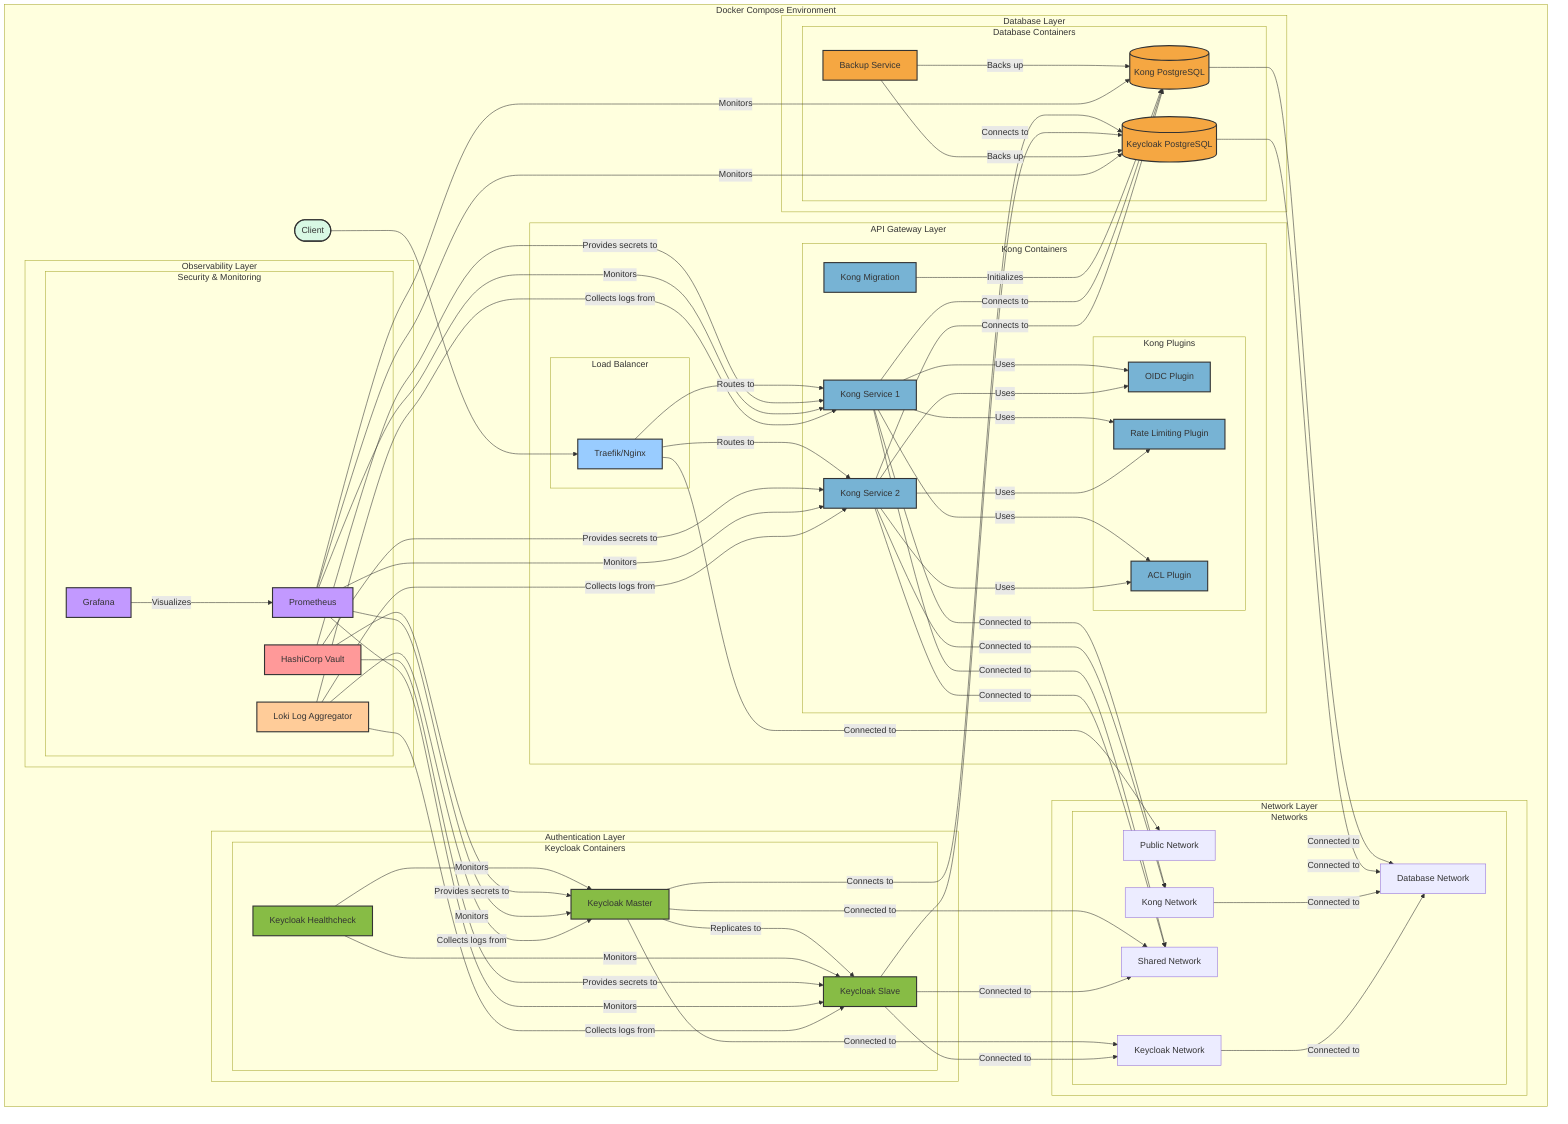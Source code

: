 graph TB
    subgraph "Docker Compose Environment"
        %% Main Traffic Flow
        Client([Client]) --> LB
        LB -->|Routes to| KongService1 & KongService2
        
        subgraph "API Gateway Layer"
            subgraph "Kong Containers"
                KongService1[Kong Service 1]
                KongService2[Kong Service 2]
                
                subgraph "Kong Plugins"
                    KongOIDC[OIDC Plugin]
                    KongRateLimiting[Rate Limiting Plugin]
                    KongACL[ACL Plugin]
                end
                
                KongMigration[Kong Migration]
            end
            
            subgraph "Load Balancer"
                LB[Traefik/Nginx]
            end
        end
        
        subgraph "Authentication Layer"
            subgraph "Keycloak Containers"
                KeycloakMaster[Keycloak Master]
                KeycloakSlave[Keycloak Slave]
                KeycloakHealthcheck[Keycloak Healthcheck]
            end
        end
        
        subgraph "Database Layer"
            subgraph "Database Containers"
                KongDB[(Kong PostgreSQL)]
                KeycloakDB[(Keycloak PostgreSQL)]
                DBBackup[Backup Service]
            end
        end
        
        subgraph "Network Layer"
            subgraph "Networks"
                PublicNet[Public Network]
                KongNet[Kong Network]
                KeycloakNet[Keycloak Network]
                SharedNet[Shared Network]
                DBNet[Database Network]
            end
        end
        
        subgraph "Observability Layer"
            subgraph "Security & Monitoring"
                Vault[HashiCorp Vault]
                Prometheus[Prometheus]
                Grafana[Grafana]
                Loki[Loki Log Aggregator]
            end
        end
        
        %% Kong Plugin Connections
        KongService1 -->|Uses| KongOIDC & KongRateLimiting & KongACL
        KongService2 -->|Uses| KongOIDC & KongRateLimiting & KongACL
        
        %% Database Initialization and Connections
        KongMigration -->|Initializes| KongDB
        KongService1 & KongService2 -->|Connects to| KongDB
        
        %% Keycloak System
        KeycloakMaster -->|Replicates to| KeycloakSlave
        KeycloakHealthcheck -->|Monitors| KeycloakMaster & KeycloakSlave
        KeycloakMaster & KeycloakSlave -->|Connects to| KeycloakDB
        
        %% Database Backup Flow
        DBBackup -->|Backs up| KongDB & KeycloakDB
        
        %% Security and Secrets Management
        Vault -->|Provides secrets to| KongService1 & KongService2 & KeycloakMaster & KeycloakSlave
        
        %% Monitoring System
        Prometheus -->|Monitors| KongService1 & KongService2 & KeycloakMaster & KeycloakSlave & KongDB & KeycloakDB
        Grafana -->|Visualizes| Prometheus
        Loki -->|Collects logs from| KongService1 & KongService2 & KeycloakMaster & KeycloakSlave
        
        %% Network Connections - Simplified but retaining essential info
        LB -->|Connected to| PublicNet
        KongService1 & KongService2 -->|Connected to| KongNet & SharedNet
        KeycloakMaster & KeycloakSlave -->|Connected to| KeycloakNet & SharedNet
        KongDB & KeycloakDB -->|Connected to| DBNet
        KongNet & KeycloakNet -->|Connected to| DBNet
    end

    %% Style definitions for better readability
    classDef gateway fill:#77b3d4,stroke:#333,stroke-width:2px
    classDef keycloak fill:#87bc45,stroke:#333,stroke-width:2px
    classDef database fill:#f5a742,stroke:#333,stroke-width:2px
    classDef loadbalancer fill:#99ccff,stroke:#333,stroke-width:2px
    classDef security fill:#ff9999,stroke:#333,stroke-width:2px
    classDef monitoring fill:#c299ff,stroke:#333,stroke-width:2px
    classDef logging fill:#ffcc99,stroke:#333,stroke-width:2px
    classDef client fill:#d8f8e4,stroke:#333,stroke-width:2px
    
    class Client client
    class KongService1,KongService2,KongOIDC,KongRateLimiting,KongACL,KongMigration gateway
    class KeycloakMaster,KeycloakSlave,KeycloakHealthcheck keycloak
    class KongDB,KeycloakDB,DBBackup database
    class LB loadbalancer
    class Vault security
    class Prometheus,Grafana monitoring
    class Loki logging